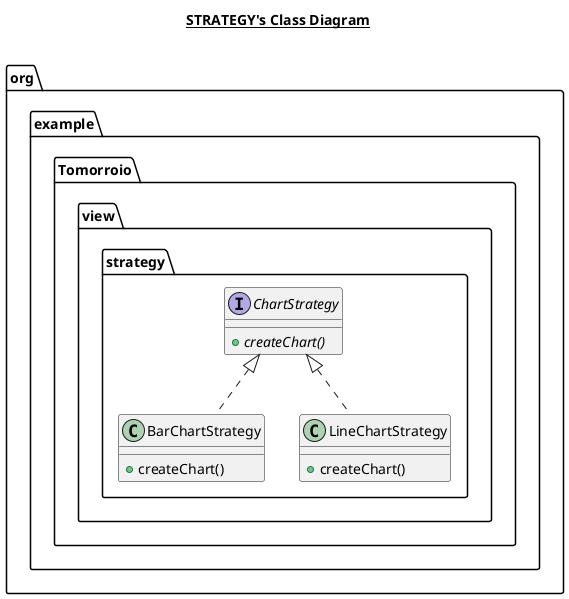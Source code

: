 @startuml

title __STRATEGY's Class Diagram__\n

  namespace org.example.Tomorroio {
    namespace view {
      namespace strategy {
        class org.example.Tomorroio.view.strategy.BarChartStrategy {
            + createChart()
        }
      }
    }
  }
  

  namespace org.example.Tomorroio {
    namespace view {
      namespace strategy {
        interface org.example.Tomorroio.view.strategy.ChartStrategy {
            {abstract} + createChart()
        }
      }
    }
  }
  

  namespace org.example.Tomorroio {
    namespace view {
      namespace strategy {
        class org.example.Tomorroio.view.strategy.LineChartStrategy {
            + createChart()
        }
      }
    }
  }
  

  org.example.Tomorroio.view.strategy.BarChartStrategy .up.|> org.example.Tomorroio.view.strategy.ChartStrategy
  org.example.Tomorroio.view.strategy.LineChartStrategy .up.|> org.example.Tomorroio.view.strategy.ChartStrategy

@enduml
